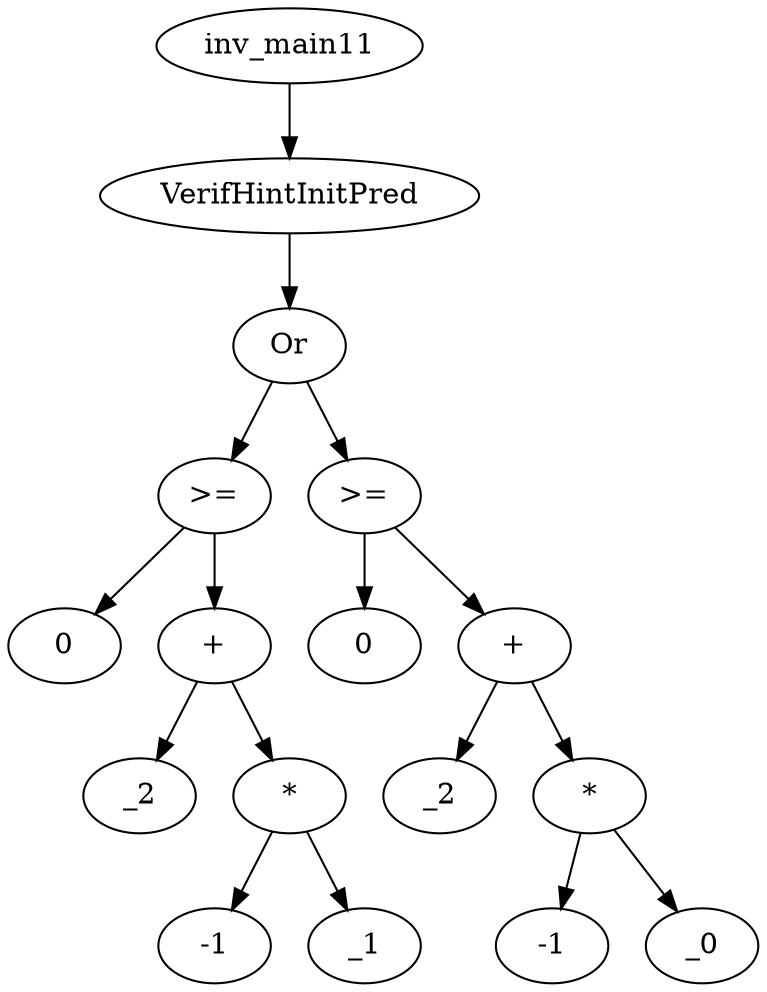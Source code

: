 digraph dag {
0 [label="inv_main11"];
1 [label="VerifHintInitPred"];
2 [label="Or"];
3 [label=">="];
4 [label="0"];
5 [label="+"];
6 [label="_2"];
7 [label="*"];
8 [label="-1"];
9 [label="_1"];
10 [label=">="];
11 [label="0"];
12 [label="+"];
13 [label="_2"];
14 [label="*"];
15 [label="-1"];
16 [label="_0"];
0->1
1->2
2->3
2 -> 10
3->5
3 -> 4
5->7
5 -> 6
7->9
7 -> 8
10->12
10 -> 11
12->14
12 -> 13
14->16
14 -> 15
}
